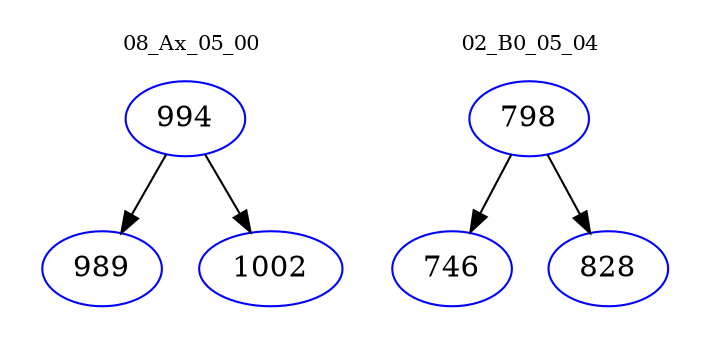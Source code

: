 digraph{
subgraph cluster_0 {
color = white
label = "08_Ax_05_00";
fontsize=10;
T0_994 [label="994", color="blue"]
T0_994 -> T0_989 [color="black"]
T0_989 [label="989", color="blue"]
T0_994 -> T0_1002 [color="black"]
T0_1002 [label="1002", color="blue"]
}
subgraph cluster_1 {
color = white
label = "02_B0_05_04";
fontsize=10;
T1_798 [label="798", color="blue"]
T1_798 -> T1_746 [color="black"]
T1_746 [label="746", color="blue"]
T1_798 -> T1_828 [color="black"]
T1_828 [label="828", color="blue"]
}
}
